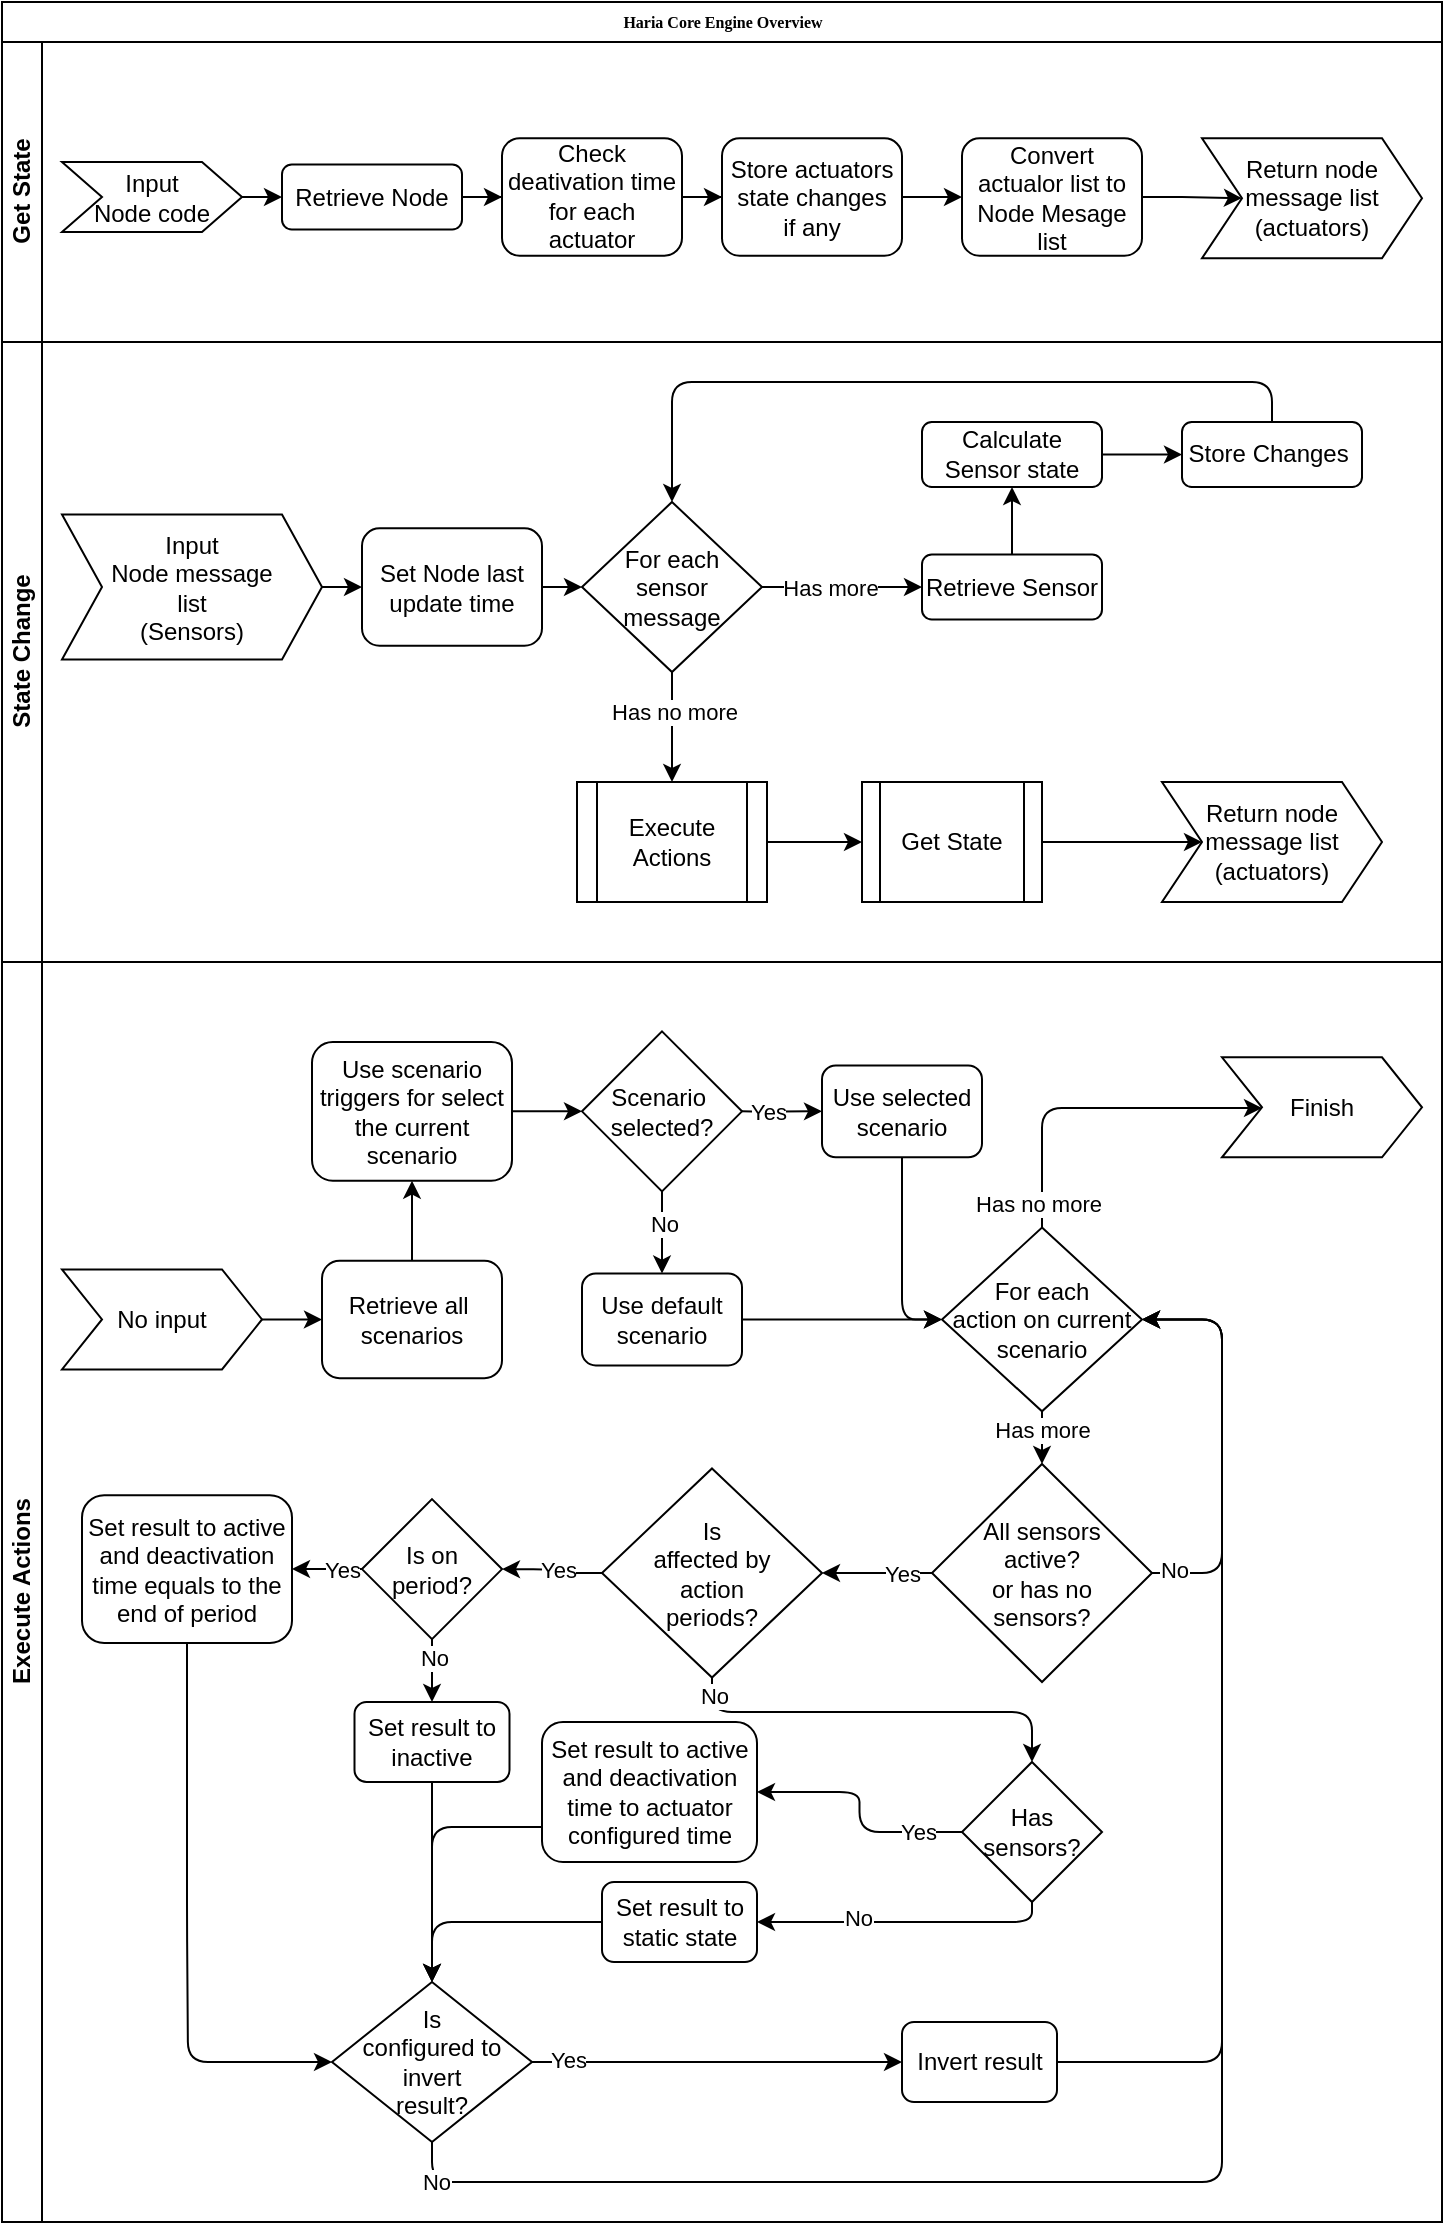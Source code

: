 <mxfile version="14.4.3" type="device"><diagram name="Page-1" id="c7488fd3-1785-93aa-aadb-54a6760d102a"><mxGraphModel dx="1278" dy="948" grid="1" gridSize="10" guides="1" tooltips="1" connect="1" arrows="1" fold="1" page="1" pageScale="1" pageWidth="1100" pageHeight="850" background="#ffffff" math="0" shadow="0"><root><mxCell id="0"/><mxCell id="1" parent="0"/><mxCell id="2b4e8129b02d487f-1" value="Haria Core Engine Overview" style="swimlane;html=1;childLayout=stackLayout;horizontal=1;startSize=20;horizontalStack=0;rounded=0;shadow=0;labelBackgroundColor=none;strokeWidth=1;fontFamily=Verdana;fontSize=8;align=center;" parent="1" vertex="1"><mxGeometry x="240" y="80" width="720" height="1110" as="geometry"/></mxCell><mxCell id="2b4e8129b02d487f-2" value="Get State" style="swimlane;html=1;startSize=20;horizontal=0;" parent="2b4e8129b02d487f-1" vertex="1"><mxGeometry y="20" width="720" height="150" as="geometry"/></mxCell><mxCell id="zlBiX33VgrTkULzYFxd4-6" style="edgeStyle=orthogonalEdgeStyle;rounded=0;orthogonalLoop=1;jettySize=auto;html=1;exitX=1;exitY=0.5;exitDx=0;exitDy=0;entryX=0;entryY=0.5;entryDx=0;entryDy=0;" edge="1" parent="2b4e8129b02d487f-2" source="cua-XyHrZ5EjJ1sDlmRW-2" target="zlBiX33VgrTkULzYFxd4-1"><mxGeometry relative="1" as="geometry"/></mxCell><mxCell id="cua-XyHrZ5EjJ1sDlmRW-2" value="&lt;font style=&quot;font-size: 12px&quot;&gt;Input&lt;br&gt;Node code&lt;/font&gt;" style="shape=step;perimeter=stepPerimeter;whiteSpace=wrap;html=1;fixedSize=1;" parent="2b4e8129b02d487f-2" vertex="1"><mxGeometry x="30" y="60" width="90" height="35" as="geometry"/></mxCell><mxCell id="zlBiX33VgrTkULzYFxd4-7" style="edgeStyle=orthogonalEdgeStyle;rounded=0;orthogonalLoop=1;jettySize=auto;html=1;exitX=1;exitY=0.5;exitDx=0;exitDy=0;" edge="1" parent="2b4e8129b02d487f-2" source="zlBiX33VgrTkULzYFxd4-1" target="zlBiX33VgrTkULzYFxd4-2"><mxGeometry relative="1" as="geometry"/></mxCell><mxCell id="zlBiX33VgrTkULzYFxd4-1" value="Retrieve Node" style="rounded=1;whiteSpace=wrap;html=1;" vertex="1" parent="2b4e8129b02d487f-2"><mxGeometry x="140" y="61.25" width="90" height="32.5" as="geometry"/></mxCell><mxCell id="zlBiX33VgrTkULzYFxd4-8" style="edgeStyle=orthogonalEdgeStyle;rounded=0;orthogonalLoop=1;jettySize=auto;html=1;exitX=1;exitY=0.5;exitDx=0;exitDy=0;" edge="1" parent="2b4e8129b02d487f-2" source="zlBiX33VgrTkULzYFxd4-2" target="zlBiX33VgrTkULzYFxd4-3"><mxGeometry relative="1" as="geometry"/></mxCell><mxCell id="zlBiX33VgrTkULzYFxd4-2" value="Check deativation time for each actuator" style="rounded=1;whiteSpace=wrap;html=1;" vertex="1" parent="2b4e8129b02d487f-2"><mxGeometry x="250" y="48.12" width="90" height="58.75" as="geometry"/></mxCell><mxCell id="zlBiX33VgrTkULzYFxd4-9" style="edgeStyle=orthogonalEdgeStyle;rounded=0;orthogonalLoop=1;jettySize=auto;html=1;exitX=1;exitY=0.5;exitDx=0;exitDy=0;" edge="1" parent="2b4e8129b02d487f-2" source="zlBiX33VgrTkULzYFxd4-3" target="zlBiX33VgrTkULzYFxd4-4"><mxGeometry relative="1" as="geometry"/></mxCell><mxCell id="zlBiX33VgrTkULzYFxd4-3" value="Store actuators state changes&lt;br&gt;if any" style="rounded=1;whiteSpace=wrap;html=1;" vertex="1" parent="2b4e8129b02d487f-2"><mxGeometry x="360" y="48.13" width="90" height="58.75" as="geometry"/></mxCell><mxCell id="zlBiX33VgrTkULzYFxd4-10" style="edgeStyle=orthogonalEdgeStyle;rounded=0;orthogonalLoop=1;jettySize=auto;html=1;exitX=1;exitY=0.5;exitDx=0;exitDy=0;" edge="1" parent="2b4e8129b02d487f-2" source="zlBiX33VgrTkULzYFxd4-4" target="zlBiX33VgrTkULzYFxd4-5"><mxGeometry relative="1" as="geometry"/></mxCell><mxCell id="zlBiX33VgrTkULzYFxd4-4" value="Convert actualor list to Node Mesage list" style="rounded=1;whiteSpace=wrap;html=1;" vertex="1" parent="2b4e8129b02d487f-2"><mxGeometry x="480" y="48.13" width="90" height="58.75" as="geometry"/></mxCell><mxCell id="zlBiX33VgrTkULzYFxd4-5" value="&lt;span&gt;Return node &lt;br&gt;message list&lt;br&gt;(actuators)&lt;br&gt;&lt;/span&gt;" style="shape=step;perimeter=stepPerimeter;whiteSpace=wrap;html=1;fixedSize=1;" vertex="1" parent="2b4e8129b02d487f-2"><mxGeometry x="600" y="48.13" width="110" height="60.01" as="geometry"/></mxCell><mxCell id="2b4e8129b02d487f-3" value="State Change" style="swimlane;html=1;startSize=20;horizontal=0;" parent="2b4e8129b02d487f-1" vertex="1"><mxGeometry y="170" width="720" height="310" as="geometry"/></mxCell><mxCell id="zlBiX33VgrTkULzYFxd4-15" style="edgeStyle=orthogonalEdgeStyle;rounded=0;orthogonalLoop=1;jettySize=auto;html=1;exitX=1;exitY=0.5;exitDx=0;exitDy=0;entryX=0;entryY=0.5;entryDx=0;entryDy=0;" edge="1" parent="2b4e8129b02d487f-3" source="zlBiX33VgrTkULzYFxd4-11" target="zlBiX33VgrTkULzYFxd4-14"><mxGeometry relative="1" as="geometry"/></mxCell><mxCell id="zlBiX33VgrTkULzYFxd4-11" value="&lt;font style=&quot;font-size: 12px&quot;&gt;Input&lt;br&gt;Node message &lt;br&gt;list&lt;br&gt;(Sensors)&lt;br&gt;&lt;/font&gt;" style="shape=step;perimeter=stepPerimeter;whiteSpace=wrap;html=1;fixedSize=1;" vertex="1" parent="2b4e8129b02d487f-3"><mxGeometry x="30" y="86.26" width="130" height="72.5" as="geometry"/></mxCell><mxCell id="zlBiX33VgrTkULzYFxd4-18" style="edgeStyle=orthogonalEdgeStyle;rounded=0;orthogonalLoop=1;jettySize=auto;html=1;exitX=1;exitY=0.5;exitDx=0;exitDy=0;entryX=0;entryY=0.5;entryDx=0;entryDy=0;" edge="1" parent="2b4e8129b02d487f-3" source="zlBiX33VgrTkULzYFxd4-14" target="zlBiX33VgrTkULzYFxd4-17"><mxGeometry relative="1" as="geometry"/></mxCell><mxCell id="zlBiX33VgrTkULzYFxd4-14" value="Set Node last update time" style="rounded=1;whiteSpace=wrap;html=1;" vertex="1" parent="2b4e8129b02d487f-3"><mxGeometry x="180" y="93.13" width="90" height="58.75" as="geometry"/></mxCell><mxCell id="zlBiX33VgrTkULzYFxd4-20" style="edgeStyle=orthogonalEdgeStyle;rounded=0;orthogonalLoop=1;jettySize=auto;html=1;exitX=1;exitY=0.5;exitDx=0;exitDy=0;entryX=0;entryY=0.5;entryDx=0;entryDy=0;" edge="1" parent="2b4e8129b02d487f-3" source="zlBiX33VgrTkULzYFxd4-17" target="zlBiX33VgrTkULzYFxd4-19"><mxGeometry relative="1" as="geometry"/></mxCell><mxCell id="zlBiX33VgrTkULzYFxd4-21" value="Has more" style="edgeLabel;html=1;align=center;verticalAlign=middle;resizable=0;points=[];" vertex="1" connectable="0" parent="zlBiX33VgrTkULzYFxd4-20"><mxGeometry x="-0.602" relative="1" as="geometry"><mxPoint x="18.06" as="offset"/></mxGeometry></mxCell><mxCell id="zlBiX33VgrTkULzYFxd4-32" style="edgeStyle=orthogonalEdgeStyle;rounded=1;orthogonalLoop=1;jettySize=auto;html=1;exitX=0.5;exitY=1;exitDx=0;exitDy=0;entryX=0.5;entryY=0;entryDx=0;entryDy=0;" edge="1" parent="2b4e8129b02d487f-3" source="zlBiX33VgrTkULzYFxd4-17" target="zlBiX33VgrTkULzYFxd4-30"><mxGeometry relative="1" as="geometry"/></mxCell><mxCell id="zlBiX33VgrTkULzYFxd4-38" value="Has no more" style="edgeLabel;html=1;align=center;verticalAlign=middle;resizable=0;points=[];" vertex="1" connectable="0" parent="zlBiX33VgrTkULzYFxd4-32"><mxGeometry x="-0.288" y="1" relative="1" as="geometry"><mxPoint as="offset"/></mxGeometry></mxCell><mxCell id="zlBiX33VgrTkULzYFxd4-17" value="For each &lt;br&gt;sensor message" style="rhombus;whiteSpace=wrap;html=1;" vertex="1" parent="2b4e8129b02d487f-3"><mxGeometry x="290" y="80" width="90" height="85" as="geometry"/></mxCell><mxCell id="zlBiX33VgrTkULzYFxd4-23" style="edgeStyle=orthogonalEdgeStyle;rounded=0;orthogonalLoop=1;jettySize=auto;html=1;exitX=0.5;exitY=0;exitDx=0;exitDy=0;entryX=0.5;entryY=1;entryDx=0;entryDy=0;" edge="1" parent="2b4e8129b02d487f-3" source="zlBiX33VgrTkULzYFxd4-19" target="zlBiX33VgrTkULzYFxd4-22"><mxGeometry relative="1" as="geometry"/></mxCell><mxCell id="zlBiX33VgrTkULzYFxd4-19" value="Retrieve Sensor" style="rounded=1;whiteSpace=wrap;html=1;" vertex="1" parent="2b4e8129b02d487f-3"><mxGeometry x="460" y="106.26" width="90" height="32.5" as="geometry"/></mxCell><mxCell id="zlBiX33VgrTkULzYFxd4-25" style="edgeStyle=orthogonalEdgeStyle;rounded=0;orthogonalLoop=1;jettySize=auto;html=1;exitX=1;exitY=0.5;exitDx=0;exitDy=0;entryX=0;entryY=0.5;entryDx=0;entryDy=0;" edge="1" parent="2b4e8129b02d487f-3" source="zlBiX33VgrTkULzYFxd4-22" target="zlBiX33VgrTkULzYFxd4-24"><mxGeometry relative="1" as="geometry"/></mxCell><mxCell id="zlBiX33VgrTkULzYFxd4-22" value="Calculate Sensor state" style="rounded=1;whiteSpace=wrap;html=1;" vertex="1" parent="2b4e8129b02d487f-3"><mxGeometry x="460" y="40" width="90" height="32.5" as="geometry"/></mxCell><mxCell id="zlBiX33VgrTkULzYFxd4-27" style="edgeStyle=orthogonalEdgeStyle;rounded=1;orthogonalLoop=1;jettySize=auto;html=1;exitX=0.5;exitY=0;exitDx=0;exitDy=0;entryX=0.5;entryY=0;entryDx=0;entryDy=0;" edge="1" parent="2b4e8129b02d487f-3" source="zlBiX33VgrTkULzYFxd4-24" target="zlBiX33VgrTkULzYFxd4-17"><mxGeometry relative="1" as="geometry"/></mxCell><mxCell id="zlBiX33VgrTkULzYFxd4-24" value="Store Changes&amp;nbsp;" style="rounded=1;whiteSpace=wrap;html=1;" vertex="1" parent="2b4e8129b02d487f-3"><mxGeometry x="590" y="40" width="90" height="32.5" as="geometry"/></mxCell><mxCell id="zlBiX33VgrTkULzYFxd4-33" style="edgeStyle=orthogonalEdgeStyle;rounded=1;orthogonalLoop=1;jettySize=auto;html=1;exitX=1;exitY=0.5;exitDx=0;exitDy=0;entryX=0;entryY=0.5;entryDx=0;entryDy=0;" edge="1" parent="2b4e8129b02d487f-3" source="zlBiX33VgrTkULzYFxd4-30" target="zlBiX33VgrTkULzYFxd4-31"><mxGeometry relative="1" as="geometry"/></mxCell><mxCell id="zlBiX33VgrTkULzYFxd4-30" value="Execute Actions" style="shape=process;whiteSpace=wrap;html=1;backgroundOutline=1;" vertex="1" parent="2b4e8129b02d487f-3"><mxGeometry x="287.5" y="220" width="95" height="60" as="geometry"/></mxCell><mxCell id="zlBiX33VgrTkULzYFxd4-35" style="edgeStyle=orthogonalEdgeStyle;rounded=1;orthogonalLoop=1;jettySize=auto;html=1;exitX=1;exitY=0.5;exitDx=0;exitDy=0;entryX=0;entryY=0.5;entryDx=0;entryDy=0;" edge="1" parent="2b4e8129b02d487f-3" source="zlBiX33VgrTkULzYFxd4-31" target="zlBiX33VgrTkULzYFxd4-37"><mxGeometry relative="1" as="geometry"><mxPoint x="580" y="250" as="targetPoint"/></mxGeometry></mxCell><mxCell id="zlBiX33VgrTkULzYFxd4-31" value="Get State" style="shape=process;whiteSpace=wrap;html=1;backgroundOutline=1;" vertex="1" parent="2b4e8129b02d487f-3"><mxGeometry x="430" y="220" width="90" height="60" as="geometry"/></mxCell><mxCell id="zlBiX33VgrTkULzYFxd4-37" value="&lt;span&gt;Return node &lt;br&gt;message list&lt;br&gt;(actuators)&lt;br&gt;&lt;/span&gt;" style="shape=step;perimeter=stepPerimeter;whiteSpace=wrap;html=1;fixedSize=1;" vertex="1" parent="2b4e8129b02d487f-3"><mxGeometry x="580" y="219.99" width="110" height="60.01" as="geometry"/></mxCell><mxCell id="2b4e8129b02d487f-4" value="Execute Actions" style="swimlane;html=1;startSize=20;horizontal=0;" parent="2b4e8129b02d487f-1" vertex="1"><mxGeometry y="480" width="720" height="630" as="geometry"/></mxCell><mxCell id="zlBiX33VgrTkULzYFxd4-40" style="edgeStyle=orthogonalEdgeStyle;rounded=1;orthogonalLoop=1;jettySize=auto;html=1;exitX=1;exitY=0.5;exitDx=0;exitDy=0;" edge="1" parent="2b4e8129b02d487f-4" source="zlBiX33VgrTkULzYFxd4-36" target="zlBiX33VgrTkULzYFxd4-39"><mxGeometry relative="1" as="geometry"/></mxCell><mxCell id="zlBiX33VgrTkULzYFxd4-36" value="&lt;font style=&quot;font-size: 12px&quot;&gt;No input&lt;/font&gt;" style="shape=step;perimeter=stepPerimeter;whiteSpace=wrap;html=1;fixedSize=1;" vertex="1" parent="2b4e8129b02d487f-4"><mxGeometry x="30" y="153.74" width="100" height="50" as="geometry"/></mxCell><mxCell id="zlBiX33VgrTkULzYFxd4-43" style="edgeStyle=orthogonalEdgeStyle;rounded=1;orthogonalLoop=1;jettySize=auto;html=1;exitX=0.5;exitY=0;exitDx=0;exitDy=0;entryX=0.5;entryY=1;entryDx=0;entryDy=0;" edge="1" parent="2b4e8129b02d487f-4" source="zlBiX33VgrTkULzYFxd4-39" target="zlBiX33VgrTkULzYFxd4-41"><mxGeometry relative="1" as="geometry"/></mxCell><mxCell id="zlBiX33VgrTkULzYFxd4-39" value="Retrieve all&amp;nbsp;&lt;br&gt;scenarios" style="rounded=1;whiteSpace=wrap;html=1;" vertex="1" parent="2b4e8129b02d487f-4"><mxGeometry x="160" y="149.37" width="90" height="58.75" as="geometry"/></mxCell><mxCell id="zlBiX33VgrTkULzYFxd4-41" value="Use scenario triggers for select the current scenario" style="rounded=1;whiteSpace=wrap;html=1;" vertex="1" parent="2b4e8129b02d487f-4"><mxGeometry x="155" y="40" width="100" height="69.37" as="geometry"/></mxCell><mxCell id="zlBiX33VgrTkULzYFxd4-47" style="edgeStyle=orthogonalEdgeStyle;rounded=1;orthogonalLoop=1;jettySize=auto;html=1;exitX=0.5;exitY=1;exitDx=0;exitDy=0;entryX=0.5;entryY=0;entryDx=0;entryDy=0;" edge="1" parent="2b4e8129b02d487f-4" source="zlBiX33VgrTkULzYFxd4-44" target="zlBiX33VgrTkULzYFxd4-46"><mxGeometry relative="1" as="geometry"/></mxCell><mxCell id="zlBiX33VgrTkULzYFxd4-48" value="No" style="edgeLabel;html=1;align=center;verticalAlign=middle;resizable=0;points=[];" vertex="1" connectable="0" parent="zlBiX33VgrTkULzYFxd4-47"><mxGeometry x="-0.21" y="1" relative="1" as="geometry"><mxPoint as="offset"/></mxGeometry></mxCell><mxCell id="zlBiX33VgrTkULzYFxd4-50" style="edgeStyle=orthogonalEdgeStyle;rounded=1;orthogonalLoop=1;jettySize=auto;html=1;exitX=1;exitY=0.5;exitDx=0;exitDy=0;entryX=0;entryY=0.5;entryDx=0;entryDy=0;" edge="1" parent="2b4e8129b02d487f-4" source="zlBiX33VgrTkULzYFxd4-44" target="zlBiX33VgrTkULzYFxd4-49"><mxGeometry relative="1" as="geometry"><Array as="points"><mxPoint x="380" y="75"/><mxPoint x="380" y="75"/></Array></mxGeometry></mxCell><mxCell id="zlBiX33VgrTkULzYFxd4-51" value="Yes" style="edgeLabel;html=1;align=center;verticalAlign=middle;resizable=0;points=[];" vertex="1" connectable="0" parent="zlBiX33VgrTkULzYFxd4-50"><mxGeometry x="-0.711" y="1" relative="1" as="geometry"><mxPoint x="6.67" y="0.98" as="offset"/></mxGeometry></mxCell><mxCell id="zlBiX33VgrTkULzYFxd4-44" value="Scenario&amp;nbsp;&lt;br&gt;selected?" style="rhombus;whiteSpace=wrap;html=1;" vertex="1" parent="2b4e8129b02d487f-4"><mxGeometry x="290" y="34.68" width="80" height="80" as="geometry"/></mxCell><mxCell id="zlBiX33VgrTkULzYFxd4-45" style="edgeStyle=orthogonalEdgeStyle;rounded=1;orthogonalLoop=1;jettySize=auto;html=1;exitX=1;exitY=0.5;exitDx=0;exitDy=0;entryX=0;entryY=0.5;entryDx=0;entryDy=0;" edge="1" parent="2b4e8129b02d487f-4" source="zlBiX33VgrTkULzYFxd4-41" target="zlBiX33VgrTkULzYFxd4-44"><mxGeometry relative="1" as="geometry"/></mxCell><mxCell id="zlBiX33VgrTkULzYFxd4-55" style="edgeStyle=orthogonalEdgeStyle;rounded=1;orthogonalLoop=1;jettySize=auto;html=1;exitX=1;exitY=0.5;exitDx=0;exitDy=0;entryX=0;entryY=0.5;entryDx=0;entryDy=0;" edge="1" parent="2b4e8129b02d487f-4" source="zlBiX33VgrTkULzYFxd4-46" target="zlBiX33VgrTkULzYFxd4-52"><mxGeometry relative="1" as="geometry"/></mxCell><mxCell id="zlBiX33VgrTkULzYFxd4-46" value="Use default scenario" style="rounded=1;whiteSpace=wrap;html=1;" vertex="1" parent="2b4e8129b02d487f-4"><mxGeometry x="290" y="155.77" width="80" height="45.94" as="geometry"/></mxCell><mxCell id="zlBiX33VgrTkULzYFxd4-53" style="edgeStyle=orthogonalEdgeStyle;rounded=1;orthogonalLoop=1;jettySize=auto;html=1;exitX=0.5;exitY=1;exitDx=0;exitDy=0;entryX=0;entryY=0.5;entryDx=0;entryDy=0;" edge="1" parent="2b4e8129b02d487f-4" source="zlBiX33VgrTkULzYFxd4-49" target="zlBiX33VgrTkULzYFxd4-52"><mxGeometry relative="1" as="geometry"/></mxCell><mxCell id="zlBiX33VgrTkULzYFxd4-49" value="Use selected&lt;br&gt;scenario" style="rounded=1;whiteSpace=wrap;html=1;" vertex="1" parent="2b4e8129b02d487f-4"><mxGeometry x="410" y="51.71" width="80" height="45.94" as="geometry"/></mxCell><mxCell id="zlBiX33VgrTkULzYFxd4-62" style="edgeStyle=orthogonalEdgeStyle;rounded=1;orthogonalLoop=1;jettySize=auto;html=1;exitX=0.5;exitY=1;exitDx=0;exitDy=0;entryX=0.5;entryY=0;entryDx=0;entryDy=0;" edge="1" parent="2b4e8129b02d487f-4" source="zlBiX33VgrTkULzYFxd4-52" target="zlBiX33VgrTkULzYFxd4-61"><mxGeometry relative="1" as="geometry"><Array as="points"><mxPoint x="520" y="231"/><mxPoint x="520" y="231"/></Array></mxGeometry></mxCell><mxCell id="zlBiX33VgrTkULzYFxd4-63" value="Has more" style="edgeLabel;html=1;align=center;verticalAlign=middle;resizable=0;points=[];" vertex="1" connectable="0" parent="zlBiX33VgrTkULzYFxd4-62"><mxGeometry x="-0.307" relative="1" as="geometry"><mxPoint as="offset"/></mxGeometry></mxCell><mxCell id="zlBiX33VgrTkULzYFxd4-52" value="For each &lt;br&gt;action on current scenario" style="rhombus;whiteSpace=wrap;html=1;" vertex="1" parent="2b4e8129b02d487f-4"><mxGeometry x="470" y="132.8" width="100" height="91.88" as="geometry"/></mxCell><mxCell id="zlBiX33VgrTkULzYFxd4-60" value="&lt;font style=&quot;font-size: 12px&quot;&gt;Finish&lt;/font&gt;" style="shape=step;perimeter=stepPerimeter;whiteSpace=wrap;html=1;fixedSize=1;" vertex="1" parent="2b4e8129b02d487f-4"><mxGeometry x="610" y="47.65" width="100" height="50" as="geometry"/></mxCell><mxCell id="zlBiX33VgrTkULzYFxd4-58" style="edgeStyle=orthogonalEdgeStyle;rounded=1;orthogonalLoop=1;jettySize=auto;html=1;exitX=0.5;exitY=0;exitDx=0;exitDy=0;entryX=0;entryY=0.5;entryDx=0;entryDy=0;" edge="1" parent="2b4e8129b02d487f-4" source="zlBiX33VgrTkULzYFxd4-52" target="zlBiX33VgrTkULzYFxd4-60"><mxGeometry relative="1" as="geometry"><mxPoint x="610" y="61" as="targetPoint"/><Array as="points"><mxPoint x="520" y="73"/><mxPoint x="630" y="73"/></Array></mxGeometry></mxCell><mxCell id="zlBiX33VgrTkULzYFxd4-59" value="Has no more" style="edgeLabel;html=1;align=center;verticalAlign=middle;resizable=0;points=[];" vertex="1" connectable="0" parent="zlBiX33VgrTkULzYFxd4-58"><mxGeometry x="-0.854" y="2" relative="1" as="geometry"><mxPoint as="offset"/></mxGeometry></mxCell><mxCell id="zlBiX33VgrTkULzYFxd4-65" style="edgeStyle=orthogonalEdgeStyle;rounded=1;orthogonalLoop=1;jettySize=auto;html=1;exitX=0;exitY=0.5;exitDx=0;exitDy=0;entryX=1;entryY=0.5;entryDx=0;entryDy=0;" edge="1" parent="2b4e8129b02d487f-4" source="zlBiX33VgrTkULzYFxd4-61" target="zlBiX33VgrTkULzYFxd4-64"><mxGeometry relative="1" as="geometry"/></mxCell><mxCell id="zlBiX33VgrTkULzYFxd4-66" value="Yes" style="edgeLabel;html=1;align=center;verticalAlign=middle;resizable=0;points=[];" vertex="1" connectable="0" parent="zlBiX33VgrTkULzYFxd4-65"><mxGeometry x="0.103" relative="1" as="geometry"><mxPoint x="15.28" as="offset"/></mxGeometry></mxCell><mxCell id="zlBiX33VgrTkULzYFxd4-102" style="edgeStyle=orthogonalEdgeStyle;rounded=1;orthogonalLoop=1;jettySize=auto;html=1;exitX=1;exitY=0.5;exitDx=0;exitDy=0;entryX=1;entryY=0.5;entryDx=0;entryDy=0;" edge="1" parent="2b4e8129b02d487f-4" source="zlBiX33VgrTkULzYFxd4-61" target="zlBiX33VgrTkULzYFxd4-52"><mxGeometry relative="1" as="geometry"><Array as="points"><mxPoint x="610" y="306"/><mxPoint x="610" y="179"/></Array></mxGeometry></mxCell><mxCell id="zlBiX33VgrTkULzYFxd4-103" value="No" style="edgeLabel;html=1;align=center;verticalAlign=middle;resizable=0;points=[];" vertex="1" connectable="0" parent="zlBiX33VgrTkULzYFxd4-102"><mxGeometry x="-0.898" y="2" relative="1" as="geometry"><mxPoint as="offset"/></mxGeometry></mxCell><mxCell id="zlBiX33VgrTkULzYFxd4-61" value="All sensors&lt;br&gt;active?&lt;br&gt;or has no &lt;br&gt;sensors?" style="rhombus;whiteSpace=wrap;html=1;" vertex="1" parent="2b4e8129b02d487f-4"><mxGeometry x="465" y="251" width="110" height="109" as="geometry"/></mxCell><mxCell id="zlBiX33VgrTkULzYFxd4-68" style="edgeStyle=orthogonalEdgeStyle;rounded=1;orthogonalLoop=1;jettySize=auto;html=1;exitX=0;exitY=0.5;exitDx=0;exitDy=0;entryX=1;entryY=0.5;entryDx=0;entryDy=0;" edge="1" parent="2b4e8129b02d487f-4" source="zlBiX33VgrTkULzYFxd4-64" target="zlBiX33VgrTkULzYFxd4-70"><mxGeometry relative="1" as="geometry"><mxPoint x="240" y="305" as="targetPoint"/></mxGeometry></mxCell><mxCell id="zlBiX33VgrTkULzYFxd4-69" value="Yes" style="edgeLabel;html=1;align=center;verticalAlign=middle;resizable=0;points=[];" vertex="1" connectable="0" parent="zlBiX33VgrTkULzYFxd4-68"><mxGeometry x="0.212" y="1" relative="1" as="geometry"><mxPoint x="7.2" y="-1" as="offset"/></mxGeometry></mxCell><mxCell id="zlBiX33VgrTkULzYFxd4-64" value="Is &lt;br&gt;affected by &lt;br&gt;action &lt;br&gt;periods?" style="rhombus;whiteSpace=wrap;html=1;" vertex="1" parent="2b4e8129b02d487f-4"><mxGeometry x="300" y="253.25" width="110" height="104.5" as="geometry"/></mxCell><mxCell id="zlBiX33VgrTkULzYFxd4-79" style="edgeStyle=orthogonalEdgeStyle;rounded=1;orthogonalLoop=1;jettySize=auto;html=1;exitX=0.5;exitY=1;exitDx=0;exitDy=0;entryX=0;entryY=0.5;entryDx=0;entryDy=0;" edge="1" parent="2b4e8129b02d487f-4" source="zlBiX33VgrTkULzYFxd4-67" target="zlBiX33VgrTkULzYFxd4-77"><mxGeometry relative="1" as="geometry"><Array as="points"><mxPoint x="93" y="480"/><mxPoint x="93" y="550"/></Array></mxGeometry></mxCell><mxCell id="zlBiX33VgrTkULzYFxd4-67" value="Set result to active and deactivation time equals to the end of period" style="rounded=1;whiteSpace=wrap;html=1;" vertex="1" parent="2b4e8129b02d487f-4"><mxGeometry x="40" y="266.62" width="105" height="73.88" as="geometry"/></mxCell><mxCell id="zlBiX33VgrTkULzYFxd4-74" style="edgeStyle=orthogonalEdgeStyle;rounded=1;orthogonalLoop=1;jettySize=auto;html=1;exitX=0.5;exitY=1;exitDx=0;exitDy=0;" edge="1" parent="2b4e8129b02d487f-4" source="zlBiX33VgrTkULzYFxd4-70" target="zlBiX33VgrTkULzYFxd4-73"><mxGeometry relative="1" as="geometry"><Array as="points"><mxPoint x="215" y="350"/><mxPoint x="215" y="350"/></Array></mxGeometry></mxCell><mxCell id="zlBiX33VgrTkULzYFxd4-75" value="No" style="edgeLabel;html=1;align=center;verticalAlign=middle;resizable=0;points=[];" vertex="1" connectable="0" parent="zlBiX33VgrTkULzYFxd4-74"><mxGeometry x="-0.384" y="1" relative="1" as="geometry"><mxPoint as="offset"/></mxGeometry></mxCell><mxCell id="zlBiX33VgrTkULzYFxd4-70" value="Is on period?" style="rhombus;whiteSpace=wrap;html=1;" vertex="1" parent="2b4e8129b02d487f-4"><mxGeometry x="180" y="268.56" width="70" height="70" as="geometry"/></mxCell><mxCell id="zlBiX33VgrTkULzYFxd4-71" style="edgeStyle=orthogonalEdgeStyle;rounded=1;orthogonalLoop=1;jettySize=auto;html=1;exitX=0;exitY=0.5;exitDx=0;exitDy=0;" edge="1" parent="2b4e8129b02d487f-4"><mxGeometry relative="1" as="geometry"><mxPoint x="180" y="303.51" as="sourcePoint"/><mxPoint x="145" y="303.494" as="targetPoint"/></mxGeometry></mxCell><mxCell id="zlBiX33VgrTkULzYFxd4-72" value="Yes" style="edgeLabel;html=1;align=center;verticalAlign=middle;resizable=0;points=[];" vertex="1" connectable="0" parent="zlBiX33VgrTkULzYFxd4-71"><mxGeometry x="0.346" relative="1" as="geometry"><mxPoint x="13.49" y="0.06" as="offset"/></mxGeometry></mxCell><mxCell id="zlBiX33VgrTkULzYFxd4-78" style="edgeStyle=orthogonalEdgeStyle;rounded=1;orthogonalLoop=1;jettySize=auto;html=1;exitX=0.5;exitY=1;exitDx=0;exitDy=0;entryX=0.5;entryY=0;entryDx=0;entryDy=0;" edge="1" parent="2b4e8129b02d487f-4" source="zlBiX33VgrTkULzYFxd4-73" target="zlBiX33VgrTkULzYFxd4-77"><mxGeometry relative="1" as="geometry"/></mxCell><mxCell id="zlBiX33VgrTkULzYFxd4-73" value="Set result to inactive" style="rounded=1;whiteSpace=wrap;html=1;" vertex="1" parent="2b4e8129b02d487f-4"><mxGeometry x="176.25" y="370" width="77.5" height="40" as="geometry"/></mxCell><mxCell id="zlBiX33VgrTkULzYFxd4-86" style="edgeStyle=orthogonalEdgeStyle;rounded=1;orthogonalLoop=1;jettySize=auto;html=1;exitX=1;exitY=0.5;exitDx=0;exitDy=0;" edge="1" parent="2b4e8129b02d487f-4" source="zlBiX33VgrTkULzYFxd4-77" target="zlBiX33VgrTkULzYFxd4-80"><mxGeometry relative="1" as="geometry"/></mxCell><mxCell id="zlBiX33VgrTkULzYFxd4-87" value="Yes" style="edgeLabel;html=1;align=center;verticalAlign=middle;resizable=0;points=[];" vertex="1" connectable="0" parent="zlBiX33VgrTkULzYFxd4-86"><mxGeometry x="-0.806" y="1" relative="1" as="geometry"><mxPoint as="offset"/></mxGeometry></mxCell><mxCell id="zlBiX33VgrTkULzYFxd4-77" value="Is&lt;br&gt;configured to invert &lt;br&gt;result?" style="rhombus;whiteSpace=wrap;html=1;" vertex="1" parent="2b4e8129b02d487f-4"><mxGeometry x="165" y="510" width="100" height="80" as="geometry"/></mxCell><mxCell id="zlBiX33VgrTkULzYFxd4-83" style="edgeStyle=orthogonalEdgeStyle;rounded=1;orthogonalLoop=1;jettySize=auto;html=1;exitX=1;exitY=0.5;exitDx=0;exitDy=0;entryX=1;entryY=0.5;entryDx=0;entryDy=0;" edge="1" parent="2b4e8129b02d487f-4" source="zlBiX33VgrTkULzYFxd4-80" target="zlBiX33VgrTkULzYFxd4-52"><mxGeometry relative="1" as="geometry"><Array as="points"><mxPoint x="610" y="550"/><mxPoint x="610" y="179"/></Array></mxGeometry></mxCell><mxCell id="zlBiX33VgrTkULzYFxd4-80" value="Invert result" style="rounded=1;whiteSpace=wrap;html=1;" vertex="1" parent="2b4e8129b02d487f-4"><mxGeometry x="450" y="530" width="77.5" height="40" as="geometry"/></mxCell><mxCell id="zlBiX33VgrTkULzYFxd4-84" style="edgeStyle=orthogonalEdgeStyle;rounded=1;orthogonalLoop=1;jettySize=auto;html=1;exitX=0.5;exitY=1;exitDx=0;exitDy=0;entryX=1;entryY=0.5;entryDx=0;entryDy=0;" edge="1" parent="2b4e8129b02d487f-4" source="zlBiX33VgrTkULzYFxd4-77" target="zlBiX33VgrTkULzYFxd4-52"><mxGeometry relative="1" as="geometry"><mxPoint x="590" y="200" as="targetPoint"/><Array as="points"><mxPoint x="215" y="610"/><mxPoint x="610" y="610"/><mxPoint x="610" y="179"/></Array></mxGeometry></mxCell><mxCell id="zlBiX33VgrTkULzYFxd4-85" value="No" style="edgeLabel;html=1;align=center;verticalAlign=middle;resizable=0;points=[];" vertex="1" connectable="0" parent="zlBiX33VgrTkULzYFxd4-84"><mxGeometry x="-0.95" relative="1" as="geometry"><mxPoint as="offset"/></mxGeometry></mxCell><mxCell id="zlBiX33VgrTkULzYFxd4-97" style="edgeStyle=orthogonalEdgeStyle;rounded=1;orthogonalLoop=1;jettySize=auto;html=1;exitX=0.5;exitY=1;exitDx=0;exitDy=0;entryX=1;entryY=0.5;entryDx=0;entryDy=0;" edge="1" parent="2b4e8129b02d487f-4" source="zlBiX33VgrTkULzYFxd4-89" target="zlBiX33VgrTkULzYFxd4-96"><mxGeometry relative="1" as="geometry"><Array as="points"><mxPoint x="515" y="480"/></Array></mxGeometry></mxCell><mxCell id="zlBiX33VgrTkULzYFxd4-100" value="No" style="edgeLabel;html=1;align=center;verticalAlign=middle;resizable=0;points=[];" vertex="1" connectable="0" parent="zlBiX33VgrTkULzYFxd4-97"><mxGeometry x="0.313" y="-2" relative="1" as="geometry"><mxPoint as="offset"/></mxGeometry></mxCell><mxCell id="zlBiX33VgrTkULzYFxd4-89" value="Has sensors?" style="rhombus;whiteSpace=wrap;html=1;" vertex="1" parent="2b4e8129b02d487f-4"><mxGeometry x="480" y="400" width="70" height="70" as="geometry"/></mxCell><mxCell id="zlBiX33VgrTkULzYFxd4-88" style="edgeStyle=orthogonalEdgeStyle;rounded=1;orthogonalLoop=1;jettySize=auto;html=1;exitX=0.5;exitY=1;exitDx=0;exitDy=0;" edge="1" parent="2b4e8129b02d487f-4" source="zlBiX33VgrTkULzYFxd4-64" target="zlBiX33VgrTkULzYFxd4-89"><mxGeometry relative="1" as="geometry"><mxPoint x="355.138" y="400" as="targetPoint"/><Array as="points"><mxPoint x="355" y="375"/><mxPoint x="515" y="375"/></Array></mxGeometry></mxCell><mxCell id="zlBiX33VgrTkULzYFxd4-92" value="No" style="edgeLabel;html=1;align=center;verticalAlign=middle;resizable=0;points=[];" vertex="1" connectable="0" parent="zlBiX33VgrTkULzYFxd4-88"><mxGeometry x="-0.918" y="1" relative="1" as="geometry"><mxPoint as="offset"/></mxGeometry></mxCell><mxCell id="zlBiX33VgrTkULzYFxd4-95" style="edgeStyle=orthogonalEdgeStyle;rounded=1;orthogonalLoop=1;jettySize=auto;html=1;exitX=0;exitY=0.75;exitDx=0;exitDy=0;entryX=0.5;entryY=0;entryDx=0;entryDy=0;" edge="1" parent="2b4e8129b02d487f-4" source="zlBiX33VgrTkULzYFxd4-94" target="zlBiX33VgrTkULzYFxd4-77"><mxGeometry relative="1" as="geometry"/></mxCell><mxCell id="zlBiX33VgrTkULzYFxd4-94" value="Set result to active&lt;br&gt;and deactivation time to actuator configured time" style="rounded=1;whiteSpace=wrap;html=1;" vertex="1" parent="2b4e8129b02d487f-4"><mxGeometry x="270" y="380" width="107.5" height="70" as="geometry"/></mxCell><mxCell id="zlBiX33VgrTkULzYFxd4-93" style="edgeStyle=orthogonalEdgeStyle;rounded=1;orthogonalLoop=1;jettySize=auto;html=1;exitX=0;exitY=0.5;exitDx=0;exitDy=0;entryX=1;entryY=0.5;entryDx=0;entryDy=0;" edge="1" parent="2b4e8129b02d487f-4" source="zlBiX33VgrTkULzYFxd4-89" target="zlBiX33VgrTkULzYFxd4-94"><mxGeometry relative="1" as="geometry"><mxPoint x="400" y="445.048" as="targetPoint"/></mxGeometry></mxCell><mxCell id="zlBiX33VgrTkULzYFxd4-99" value="Yes" style="edgeLabel;html=1;align=center;verticalAlign=middle;resizable=0;points=[];" vertex="1" connectable="0" parent="zlBiX33VgrTkULzYFxd4-93"><mxGeometry x="-0.194" relative="1" as="geometry"><mxPoint x="27.14" as="offset"/></mxGeometry></mxCell><mxCell id="zlBiX33VgrTkULzYFxd4-101" style="edgeStyle=orthogonalEdgeStyle;rounded=1;orthogonalLoop=1;jettySize=auto;html=1;exitX=0;exitY=0.5;exitDx=0;exitDy=0;entryX=0.5;entryY=0;entryDx=0;entryDy=0;" edge="1" parent="2b4e8129b02d487f-4" source="zlBiX33VgrTkULzYFxd4-96" target="zlBiX33VgrTkULzYFxd4-77"><mxGeometry relative="1" as="geometry"/></mxCell><mxCell id="zlBiX33VgrTkULzYFxd4-96" value="Set result to static state" style="rounded=1;whiteSpace=wrap;html=1;" vertex="1" parent="2b4e8129b02d487f-4"><mxGeometry x="300" y="460" width="77.5" height="40" as="geometry"/></mxCell></root></mxGraphModel></diagram></mxfile>